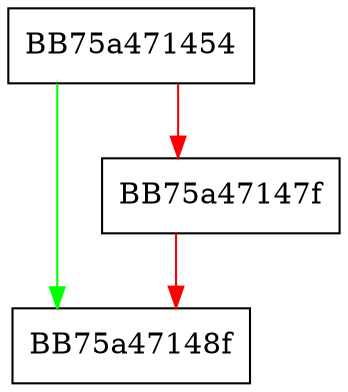 digraph push_matched_paren {
  node [shape="box"];
  graph [splines=ortho];
  BB75a471454 -> BB75a47148f [color="green"];
  BB75a471454 -> BB75a47147f [color="red"];
  BB75a47147f -> BB75a47148f [color="red"];
}
